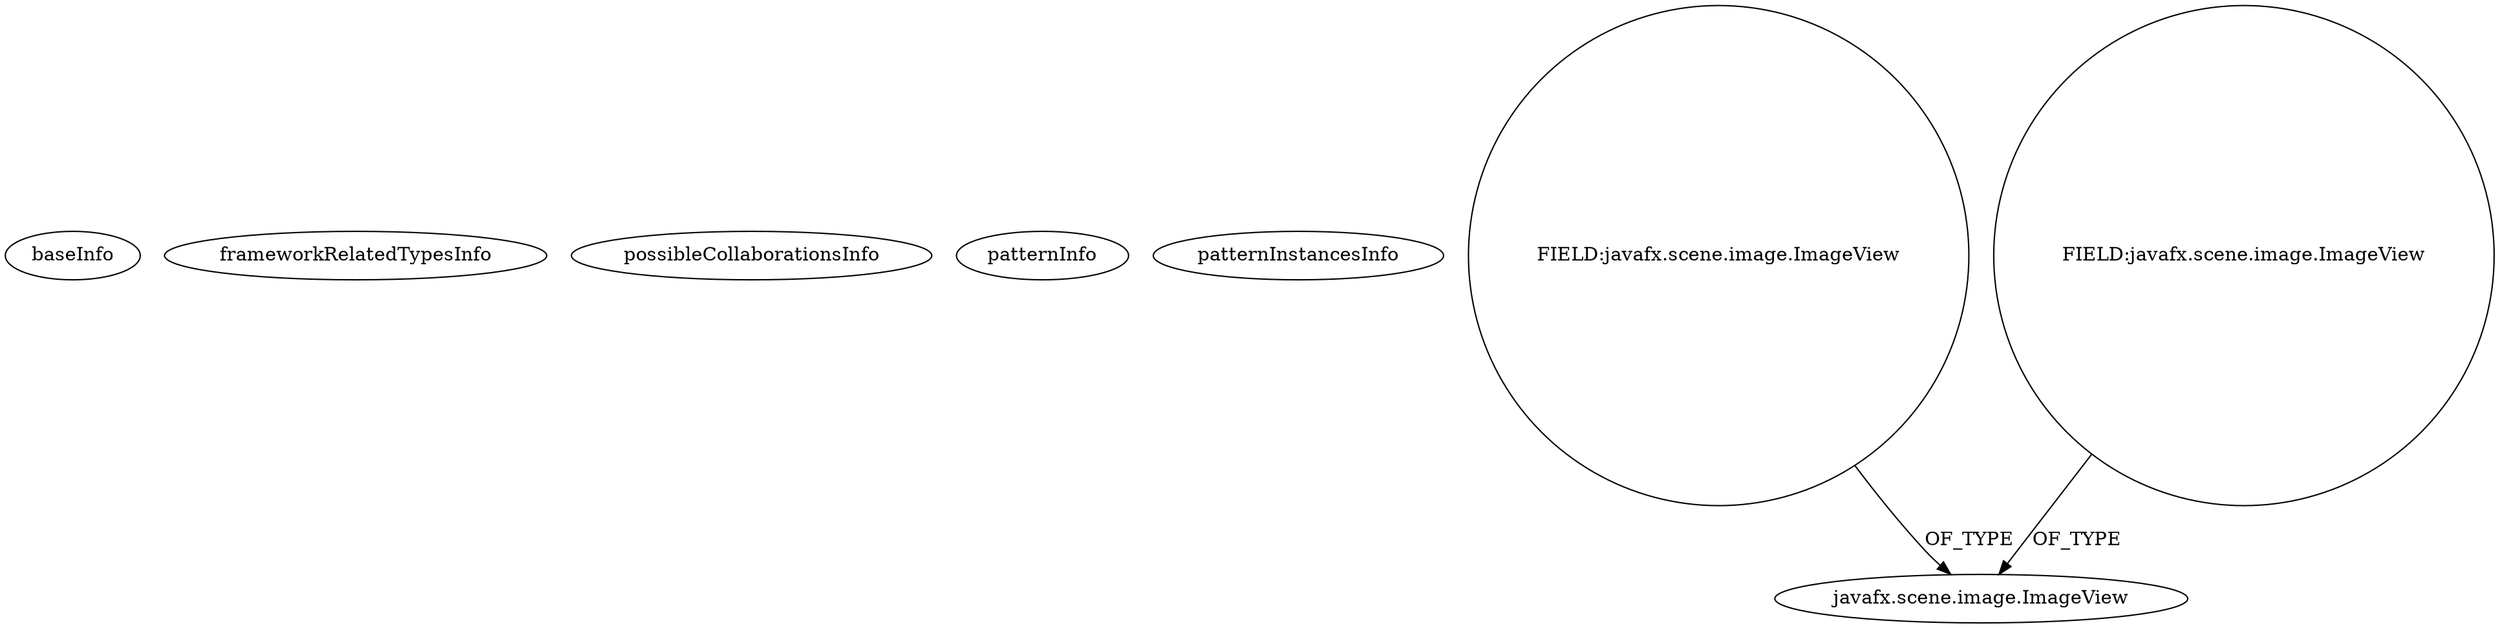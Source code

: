 digraph {
baseInfo[graphId=542,category="pattern",isAnonymous=false,possibleRelation=false]
frameworkRelatedTypesInfo[]
possibleCollaborationsInfo[]
patternInfo[frequency=24.0,patternRootClient=null]
patternInstancesInfo[0="giatuyentiensinh-Project1~/giatuyentiensinh-Project1/Project1-master/Project1/src/control/DetailController.java~DetailController~2730",1="amonker-AmonkerFX~/amonker-AmonkerFX/AmonkerFX-master/src/cn/jingyun/javafx/amonker/ui/AmonkerUIApplication.java~AmonkerUIApplication~1831",2="Enriqe-Breaking-Bad-Brick-Breaker~/Enriqe-Breaking-Bad-Brick-Breaker/Breaking-Bad-Brick-Breaker-master/src/bbbrickbreaker/Bat.java~Bat~448",3="JASCValentine-BrickBreaker~/JASCValentine-BrickBreaker/BrickBreaker-master/src/brickbreaker/Bat.java~Bat~553",4="giatuyentiensinh-Project1~/giatuyentiensinh-Project1/Project1-master/Project1/src/control/MainUIController.java~MainUIController~2734",5="Enriqe-Breaking-Bad-Brick-Breaker~/Enriqe-Breaking-Bad-Brick-Breaker/Breaking-Bad-Brick-Breaker-master/src/bbbrickbreaker/Splash.java~Splash~435",6="svadlamudi-GaussJordanElimination~/svadlamudi-GaussJordanElimination/GaussJordanElimination-master/src/gauss/jordan/elimination/MainController.java~MainController~4396",7="dony1990-ProsDesktop~/dony1990-ProsDesktop/ProsDesktop-master/src/nicon/NiconDesktop/guifx/Plugins/Reloj/RelojController.java~RelojController~2570",8="iloop-kiosk-KIOSK-Project~/iloop-kiosk-KIOSK-Project/KIOSK-Project-master/src/oit/iloop/kiosk/kiosk_toppage/TopPageFXMLController.java~TopPageFXMLController~3160",9="coffemonster-KelvinDatuPogi~/coffemonster-KelvinDatuPogi/KelvinDatuPogi-master/src/application/main/FXMLDocumentController.java~FXMLDocumentController~2305",10="prashker-KingsSGF~/prashker-KingsSGF/KingsSGF-master/src/uiSam/HexTileView.java~HexTileView~3900",11="youseke-digitalclock~/youseke-digitalclock/digitalclock-master/src/puzzlewithtimer/controller/FXMLController.java~FXMLController~4893",12="prashker-KingsSGF~/prashker-KingsSGF/KingsSGF-master/src/uiSam/BankView.java~BankView~3932",13="hock323-eventManager~/hock323-eventManager/EventManager-master/src/eventManager/controller/pokerTournament/TournamentController.java~TournamentController~3009",14="aster-phoenix-Kites-Jory~/aster-phoenix-Kites-Jory/Kites-Jory-master/src/com/asterphoenix/kites/jory/controller/HomeController.java~HomeController~1892",15="JASCValentine-BrickBreaker~/JASCValentine-BrickBreaker/BrickBreaker-master/src/brickbreaker/Splash.java~Splash~565",16="dodaio-SoftwareBlack21G~/dodaio-SoftwareBlack21G/SoftwareBlack21G-master/Blackjack/src/Viewer/MainGamev2Controller.java~MainGamev2Controller~2521",17="josesoler7-agendavital~/josesoler7-agendavital/agendavital-master/src/agendavital/vista/FXMLAdministracionController.java~FXMLAdministracionController~3375",18="kaizawa-esximonitor~/kaizawa-esximonitor/esximonitor-master/src/com/cafeform/esxi/esximonitor/OperationButtonBox.java~OperationButtonBox~3427",19="Edenm-BlackJack~/Edenm-BlackJack/BlackJack-master/src/View/TableController.java~TableController~394",20="giatuyentiensinh-Project1~/giatuyentiensinh-Project1/Project1-master/Project1/src/control/LoginController.java~LoginController~2732",21="tarunbod-SummonCommandCreator~/tarunbod-SummonCommandCreator/SummonCommandCreator-master/src/me/FirstWorldAnarchy/scc/application/FXMLDocumentController.java~FXMLDocumentController~4474",22="abuczko-JFXDockManager~/abuczko-JFXDockManager/JFXDockManager-master/JFXDockManager/src/controller/DockManagerPositionPanel.java~DockManagerPositionPanel~1674",23="didygo-gce-display~/didygo-gce-display/gce-display-master/src/proto1/DashBoard.java~DashBoard~2407"]
16[label="javafx.scene.image.ImageView",vertexType="FRAMEWORK_CLASS_TYPE",isFrameworkType=false]
31[label="FIELD:javafx.scene.image.ImageView",vertexType="FIELD_DECLARATION",isFrameworkType=false,shape=circle]
59[label="FIELD:javafx.scene.image.ImageView",vertexType="FIELD_DECLARATION",isFrameworkType=false,shape=circle]
59->16[label="OF_TYPE"]
31->16[label="OF_TYPE"]
}
